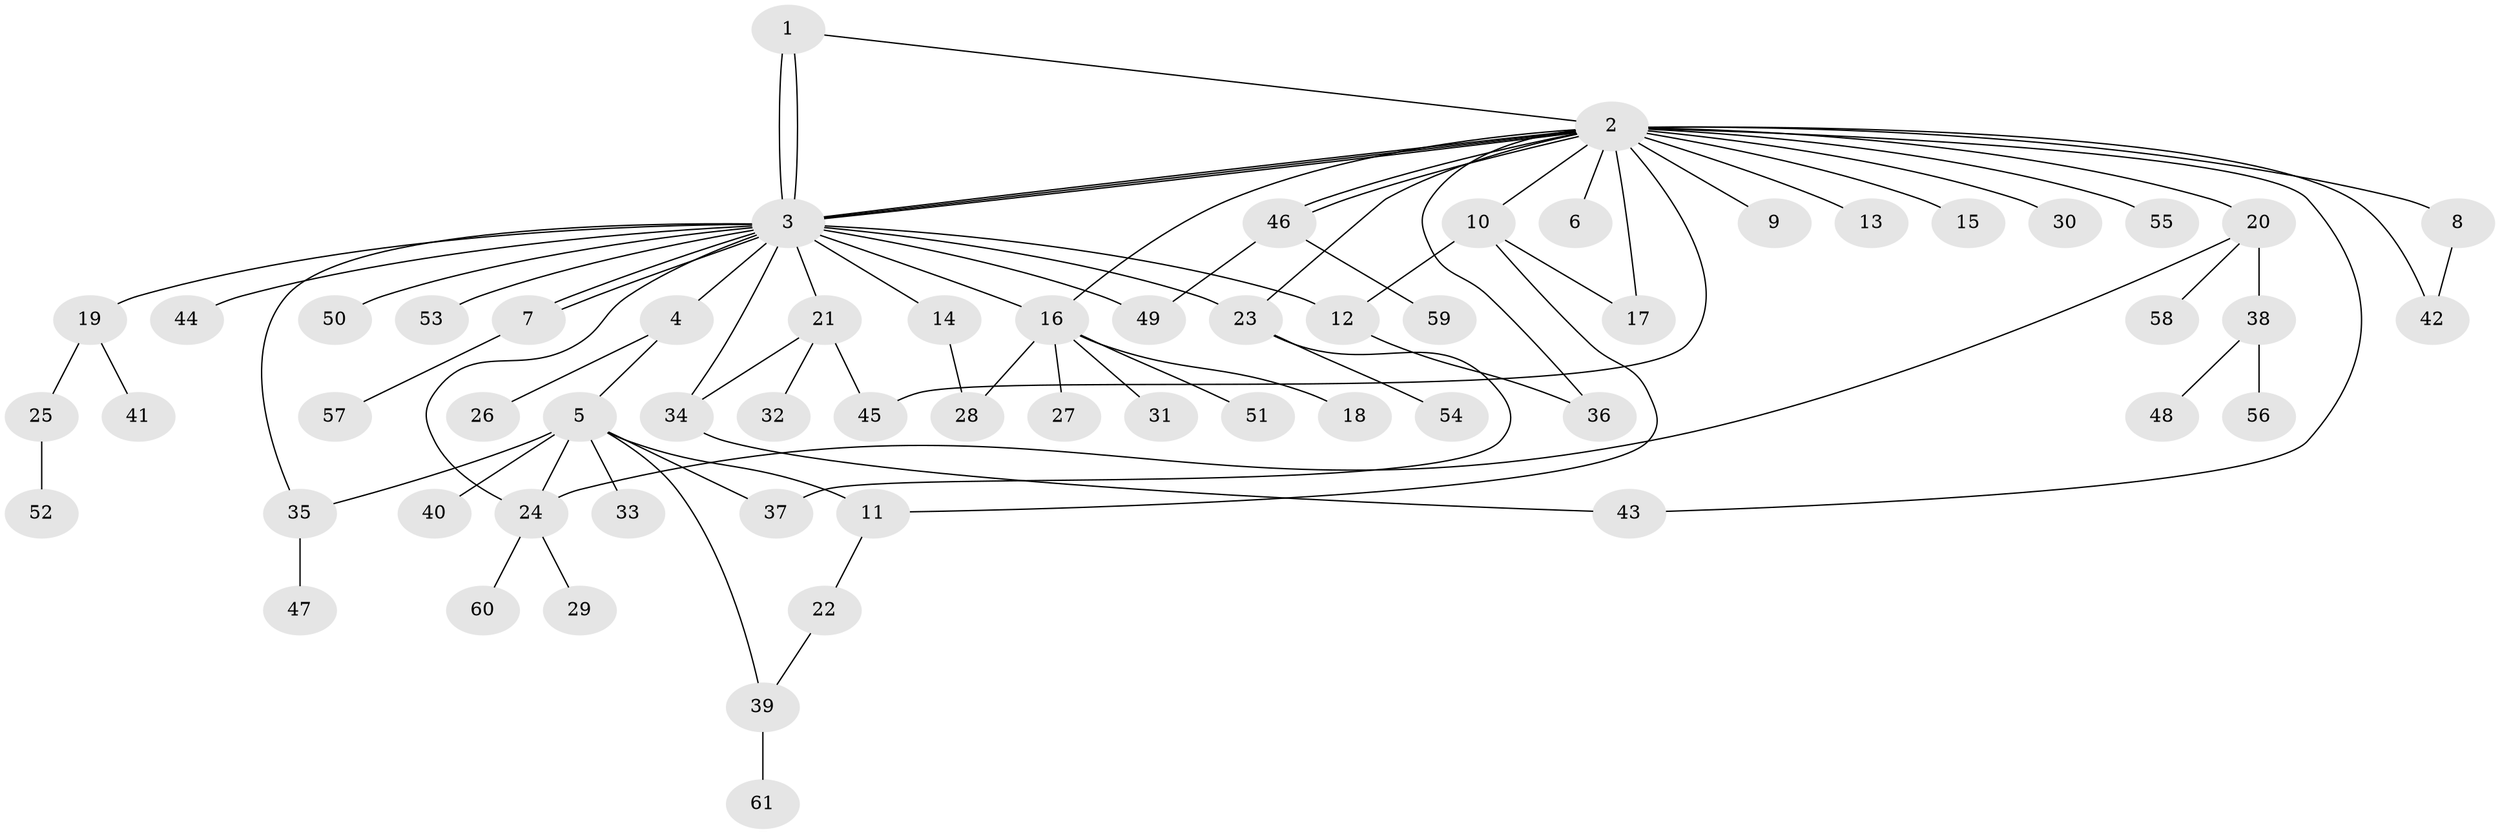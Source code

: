 // Generated by graph-tools (version 1.1) at 2025/01/03/09/25 03:01:38]
// undirected, 61 vertices, 83 edges
graph export_dot {
graph [start="1"]
  node [color=gray90,style=filled];
  1;
  2;
  3;
  4;
  5;
  6;
  7;
  8;
  9;
  10;
  11;
  12;
  13;
  14;
  15;
  16;
  17;
  18;
  19;
  20;
  21;
  22;
  23;
  24;
  25;
  26;
  27;
  28;
  29;
  30;
  31;
  32;
  33;
  34;
  35;
  36;
  37;
  38;
  39;
  40;
  41;
  42;
  43;
  44;
  45;
  46;
  47;
  48;
  49;
  50;
  51;
  52;
  53;
  54;
  55;
  56;
  57;
  58;
  59;
  60;
  61;
  1 -- 2;
  1 -- 3;
  1 -- 3;
  2 -- 3;
  2 -- 3;
  2 -- 3;
  2 -- 6;
  2 -- 8;
  2 -- 9;
  2 -- 10;
  2 -- 13;
  2 -- 15;
  2 -- 16;
  2 -- 17;
  2 -- 20;
  2 -- 23;
  2 -- 30;
  2 -- 36;
  2 -- 42;
  2 -- 43;
  2 -- 45;
  2 -- 46;
  2 -- 46;
  2 -- 55;
  3 -- 4;
  3 -- 7;
  3 -- 7;
  3 -- 12;
  3 -- 14;
  3 -- 16;
  3 -- 19;
  3 -- 21;
  3 -- 23;
  3 -- 24;
  3 -- 34;
  3 -- 35;
  3 -- 44;
  3 -- 49;
  3 -- 50;
  3 -- 53;
  4 -- 5;
  4 -- 26;
  5 -- 11;
  5 -- 24;
  5 -- 33;
  5 -- 35;
  5 -- 37;
  5 -- 39;
  5 -- 40;
  7 -- 57;
  8 -- 42;
  10 -- 11;
  10 -- 12;
  10 -- 17;
  11 -- 22;
  12 -- 36;
  14 -- 28;
  16 -- 18;
  16 -- 27;
  16 -- 28;
  16 -- 31;
  16 -- 51;
  19 -- 25;
  19 -- 41;
  20 -- 24;
  20 -- 38;
  20 -- 58;
  21 -- 32;
  21 -- 34;
  21 -- 45;
  22 -- 39;
  23 -- 37;
  23 -- 54;
  24 -- 29;
  24 -- 60;
  25 -- 52;
  34 -- 43;
  35 -- 47;
  38 -- 48;
  38 -- 56;
  39 -- 61;
  46 -- 49;
  46 -- 59;
}
